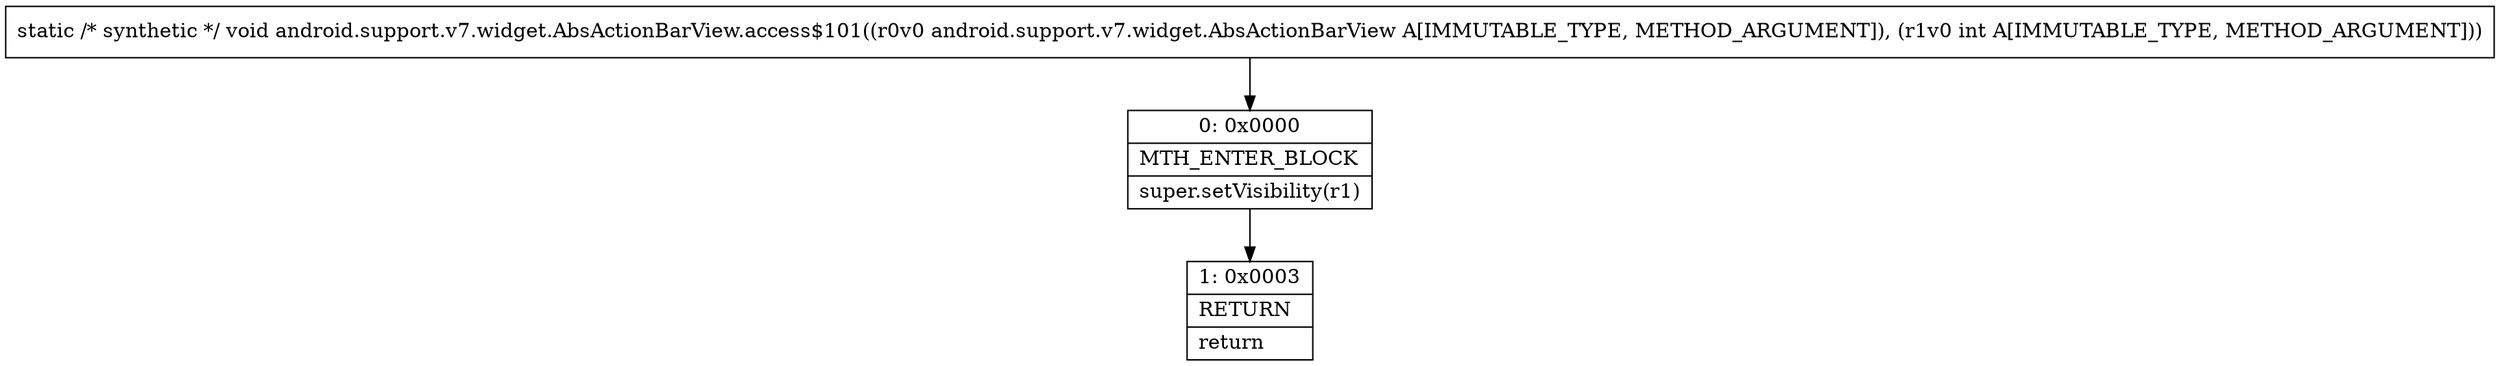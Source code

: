 digraph "CFG forandroid.support.v7.widget.AbsActionBarView.access$101(Landroid\/support\/v7\/widget\/AbsActionBarView;I)V" {
Node_0 [shape=record,label="{0\:\ 0x0000|MTH_ENTER_BLOCK\l|super.setVisibility(r1)\l}"];
Node_1 [shape=record,label="{1\:\ 0x0003|RETURN\l|return\l}"];
MethodNode[shape=record,label="{static \/* synthetic *\/ void android.support.v7.widget.AbsActionBarView.access$101((r0v0 android.support.v7.widget.AbsActionBarView A[IMMUTABLE_TYPE, METHOD_ARGUMENT]), (r1v0 int A[IMMUTABLE_TYPE, METHOD_ARGUMENT])) }"];
MethodNode -> Node_0;
Node_0 -> Node_1;
}

